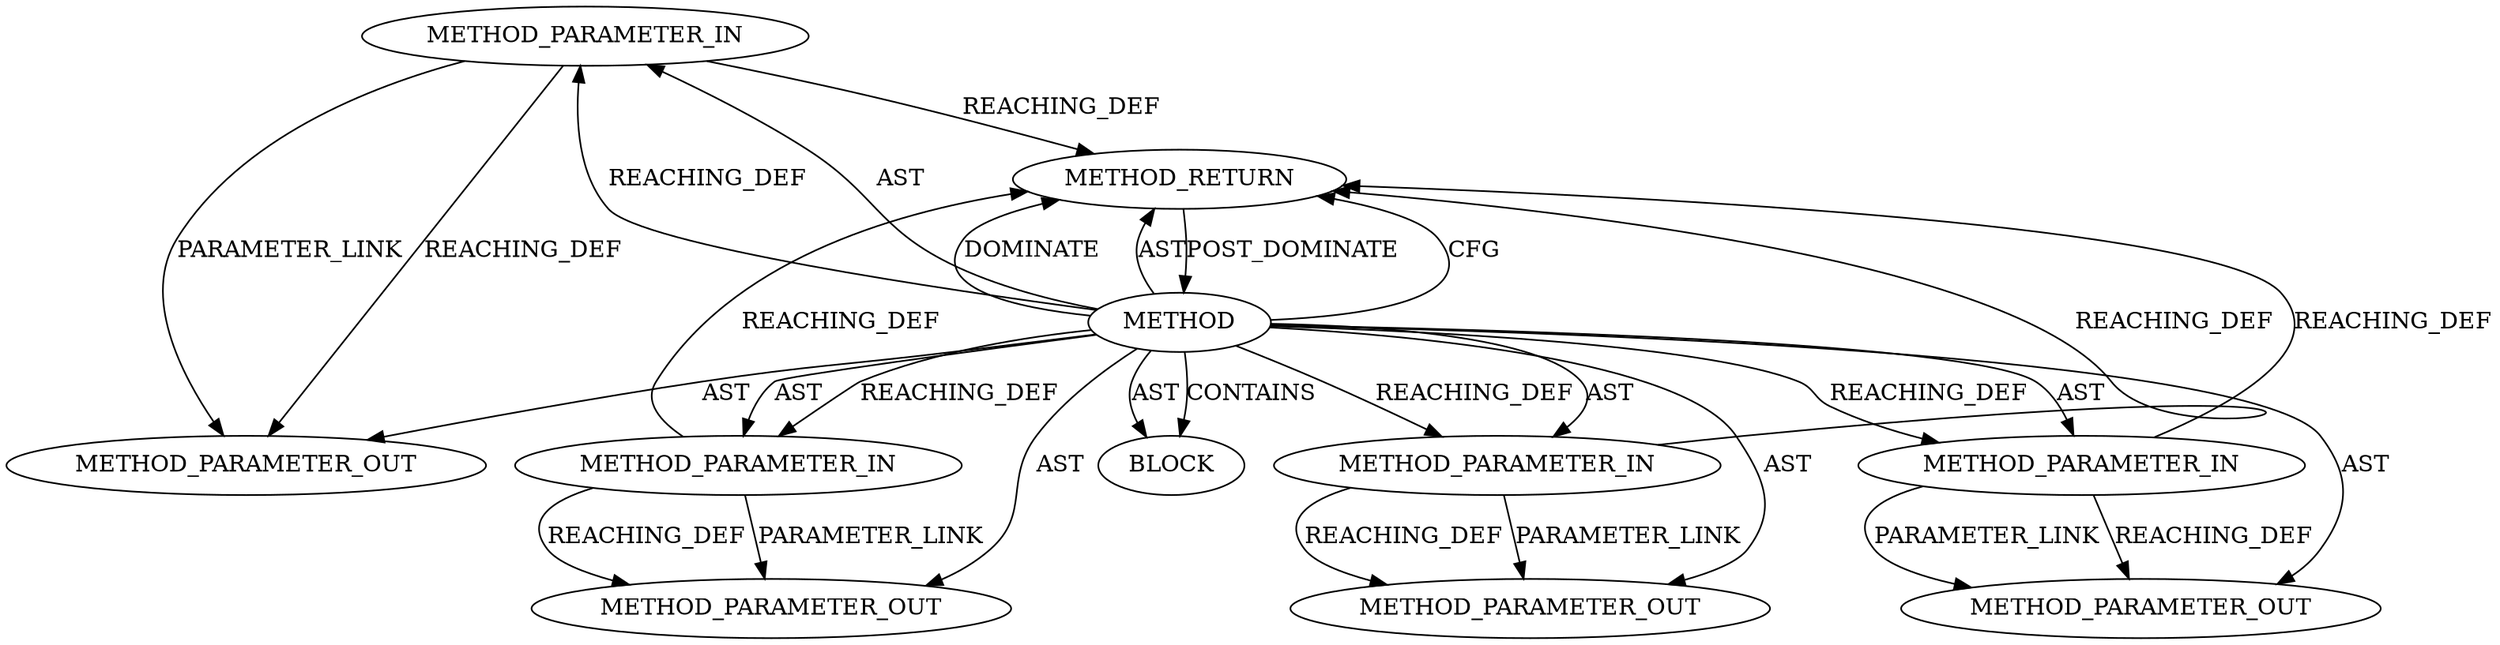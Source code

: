 digraph {
  12776 [label=METHOD_PARAMETER_IN ORDER=1 CODE="p1" IS_VARIADIC=false TYPE_FULL_NAME="ANY" EVALUATION_STRATEGY="BY_VALUE" INDEX=1 NAME="p1"]
  13579 [label=METHOD_PARAMETER_OUT ORDER=1 CODE="p1" IS_VARIADIC=false TYPE_FULL_NAME="ANY" EVALUATION_STRATEGY="BY_VALUE" INDEX=1 NAME="p1"]
  13580 [label=METHOD_PARAMETER_OUT ORDER=2 CODE="p2" IS_VARIADIC=false TYPE_FULL_NAME="ANY" EVALUATION_STRATEGY="BY_VALUE" INDEX=2 NAME="p2"]
  12777 [label=METHOD_PARAMETER_IN ORDER=2 CODE="p2" IS_VARIADIC=false TYPE_FULL_NAME="ANY" EVALUATION_STRATEGY="BY_VALUE" INDEX=2 NAME="p2"]
  13582 [label=METHOD_PARAMETER_OUT ORDER=4 CODE="p4" IS_VARIADIC=false TYPE_FULL_NAME="ANY" EVALUATION_STRATEGY="BY_VALUE" INDEX=4 NAME="p4"]
  12781 [label=METHOD_RETURN ORDER=2 CODE="RET" TYPE_FULL_NAME="ANY" EVALUATION_STRATEGY="BY_VALUE"]
  12775 [label=METHOD AST_PARENT_TYPE="NAMESPACE_BLOCK" AST_PARENT_FULL_NAME="<global>" ORDER=0 CODE="<empty>" FULL_NAME="memcpy_to_page" IS_EXTERNAL=true FILENAME="<empty>" SIGNATURE="" NAME="memcpy_to_page"]
  12779 [label=METHOD_PARAMETER_IN ORDER=4 CODE="p4" IS_VARIADIC=false TYPE_FULL_NAME="ANY" EVALUATION_STRATEGY="BY_VALUE" INDEX=4 NAME="p4"]
  12778 [label=METHOD_PARAMETER_IN ORDER=3 CODE="p3" IS_VARIADIC=false TYPE_FULL_NAME="ANY" EVALUATION_STRATEGY="BY_VALUE" INDEX=3 NAME="p3"]
  12780 [label=BLOCK ORDER=1 ARGUMENT_INDEX=1 CODE="<empty>" TYPE_FULL_NAME="ANY"]
  13581 [label=METHOD_PARAMETER_OUT ORDER=3 CODE="p3" IS_VARIADIC=false TYPE_FULL_NAME="ANY" EVALUATION_STRATEGY="BY_VALUE" INDEX=3 NAME="p3"]
  12776 -> 13579 [label=REACHING_DEF VARIABLE="p1"]
  12776 -> 12781 [label=REACHING_DEF VARIABLE="p1"]
  12778 -> 13581 [label=PARAMETER_LINK ]
  12777 -> 12781 [label=REACHING_DEF VARIABLE="p2"]
  12775 -> 13579 [label=AST ]
  12775 -> 12776 [label=REACHING_DEF VARIABLE=""]
  12775 -> 12780 [label=CONTAINS ]
  12775 -> 12781 [label=CFG ]
  12779 -> 12781 [label=REACHING_DEF VARIABLE="p4"]
  12779 -> 13582 [label=PARAMETER_LINK ]
  12775 -> 12781 [label=DOMINATE ]
  12778 -> 12781 [label=REACHING_DEF VARIABLE="p3"]
  12775 -> 12778 [label=REACHING_DEF VARIABLE=""]
  12775 -> 13582 [label=AST ]
  12775 -> 12777 [label=AST ]
  12775 -> 12779 [label=AST ]
  12779 -> 13582 [label=REACHING_DEF VARIABLE="p4"]
  12777 -> 13580 [label=REACHING_DEF VARIABLE="p2"]
  12775 -> 12781 [label=AST ]
  12775 -> 12779 [label=REACHING_DEF VARIABLE=""]
  12775 -> 13581 [label=AST ]
  12775 -> 12777 [label=REACHING_DEF VARIABLE=""]
  12775 -> 12778 [label=AST ]
  12776 -> 13579 [label=PARAMETER_LINK ]
  12775 -> 13580 [label=AST ]
  12777 -> 13580 [label=PARAMETER_LINK ]
  12775 -> 12776 [label=AST ]
  12781 -> 12775 [label=POST_DOMINATE ]
  12775 -> 12780 [label=AST ]
  12778 -> 13581 [label=REACHING_DEF VARIABLE="p3"]
}
